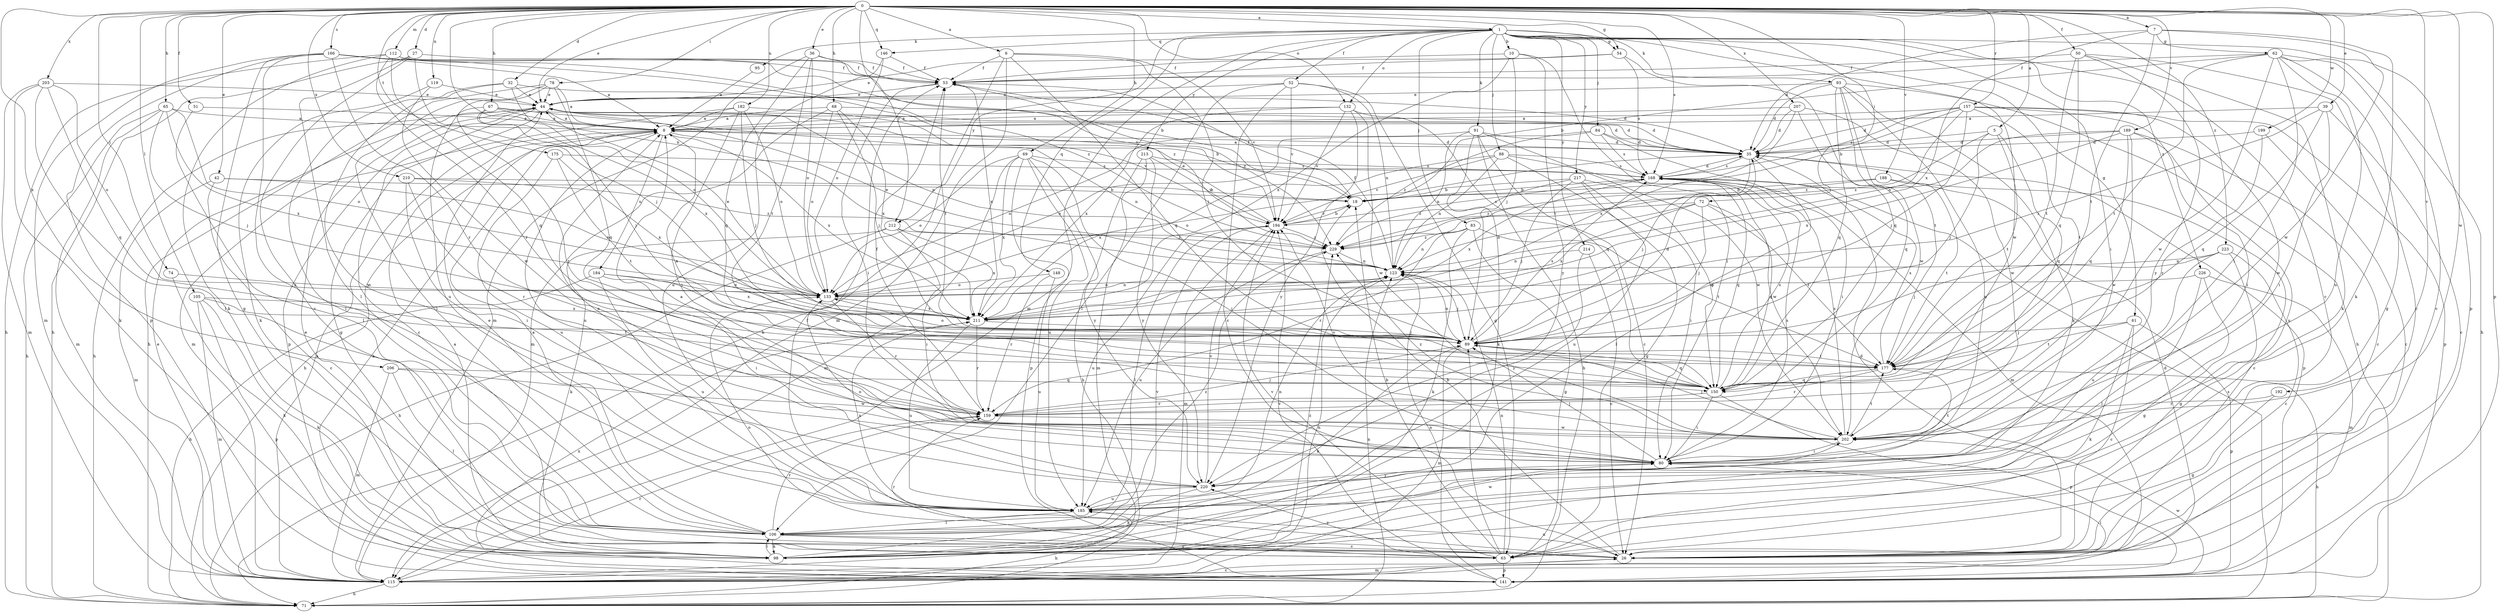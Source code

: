 strict digraph  {
0;
1;
5;
6;
7;
8;
10;
18;
26;
27;
32;
35;
36;
39;
42;
44;
50;
51;
52;
53;
54;
61;
62;
63;
65;
67;
68;
69;
71;
72;
74;
78;
80;
83;
84;
88;
89;
91;
93;
95;
98;
105;
106;
112;
115;
119;
123;
132;
133;
141;
146;
148;
150;
157;
159;
166;
168;
175;
177;
182;
184;
185;
188;
189;
192;
194;
199;
202;
203;
206;
207;
210;
211;
212;
213;
214;
217;
220;
223;
226;
229;
0 -> 1  [label=a];
0 -> 5  [label=a];
0 -> 6  [label=a];
0 -> 7  [label=a];
0 -> 27  [label=d];
0 -> 32  [label=d];
0 -> 36  [label=e];
0 -> 39  [label=e];
0 -> 42  [label=e];
0 -> 44  [label=e];
0 -> 50  [label=f];
0 -> 51  [label=f];
0 -> 54  [label=g];
0 -> 65  [label=h];
0 -> 67  [label=h];
0 -> 68  [label=h];
0 -> 69  [label=h];
0 -> 72  [label=i];
0 -> 74  [label=i];
0 -> 78  [label=i];
0 -> 105  [label=l];
0 -> 112  [label=m];
0 -> 119  [label=n];
0 -> 123  [label=n];
0 -> 132  [label=o];
0 -> 141  [label=p];
0 -> 146  [label=q];
0 -> 157  [label=r];
0 -> 166  [label=s];
0 -> 168  [label=s];
0 -> 175  [label=t];
0 -> 182  [label=u];
0 -> 188  [label=v];
0 -> 189  [label=v];
0 -> 192  [label=v];
0 -> 199  [label=w];
0 -> 202  [label=w];
0 -> 203  [label=x];
0 -> 206  [label=x];
0 -> 207  [label=x];
0 -> 210  [label=x];
0 -> 212  [label=y];
0 -> 223  [label=z];
1 -> 10  [label=b];
1 -> 26  [label=c];
1 -> 52  [label=f];
1 -> 54  [label=g];
1 -> 61  [label=g];
1 -> 80  [label=i];
1 -> 83  [label=j];
1 -> 84  [label=j];
1 -> 88  [label=j];
1 -> 91  [label=k];
1 -> 93  [label=k];
1 -> 95  [label=k];
1 -> 115  [label=m];
1 -> 132  [label=o];
1 -> 141  [label=p];
1 -> 146  [label=q];
1 -> 148  [label=q];
1 -> 202  [label=w];
1 -> 212  [label=y];
1 -> 213  [label=y];
1 -> 214  [label=y];
1 -> 217  [label=y];
1 -> 226  [label=z];
5 -> 35  [label=d];
5 -> 89  [label=j];
5 -> 150  [label=q];
5 -> 177  [label=t];
5 -> 229  [label=z];
6 -> 53  [label=f];
6 -> 71  [label=h];
6 -> 89  [label=j];
6 -> 115  [label=m];
6 -> 150  [label=q];
6 -> 194  [label=v];
7 -> 35  [label=d];
7 -> 62  [label=g];
7 -> 98  [label=k];
7 -> 177  [label=t];
7 -> 202  [label=w];
7 -> 211  [label=x];
8 -> 35  [label=d];
8 -> 71  [label=h];
8 -> 123  [label=n];
8 -> 184  [label=u];
8 -> 185  [label=u];
8 -> 211  [label=x];
10 -> 53  [label=f];
10 -> 80  [label=i];
10 -> 89  [label=j];
10 -> 211  [label=x];
10 -> 220  [label=y];
18 -> 53  [label=f];
18 -> 194  [label=v];
26 -> 18  [label=b];
26 -> 35  [label=d];
26 -> 53  [label=f];
26 -> 115  [label=m];
26 -> 133  [label=o];
26 -> 185  [label=u];
27 -> 26  [label=c];
27 -> 53  [label=f];
27 -> 71  [label=h];
27 -> 89  [label=j];
27 -> 106  [label=l];
32 -> 35  [label=d];
32 -> 44  [label=e];
32 -> 106  [label=l];
32 -> 133  [label=o];
32 -> 220  [label=y];
35 -> 8  [label=a];
35 -> 89  [label=j];
35 -> 106  [label=l];
35 -> 133  [label=o];
35 -> 141  [label=p];
35 -> 168  [label=s];
36 -> 53  [label=f];
36 -> 115  [label=m];
36 -> 133  [label=o];
36 -> 150  [label=q];
36 -> 177  [label=t];
36 -> 229  [label=z];
39 -> 8  [label=a];
39 -> 26  [label=c];
39 -> 80  [label=i];
39 -> 150  [label=q];
39 -> 211  [label=x];
42 -> 18  [label=b];
42 -> 26  [label=c];
42 -> 115  [label=m];
42 -> 133  [label=o];
44 -> 8  [label=a];
44 -> 26  [label=c];
44 -> 35  [label=d];
44 -> 63  [label=g];
44 -> 71  [label=h];
44 -> 123  [label=n];
44 -> 141  [label=p];
50 -> 26  [label=c];
50 -> 53  [label=f];
50 -> 98  [label=k];
50 -> 150  [label=q];
50 -> 177  [label=t];
50 -> 220  [label=y];
51 -> 8  [label=a];
51 -> 106  [label=l];
52 -> 26  [label=c];
52 -> 44  [label=e];
52 -> 63  [label=g];
52 -> 106  [label=l];
52 -> 123  [label=n];
52 -> 194  [label=v];
53 -> 44  [label=e];
53 -> 80  [label=i];
53 -> 211  [label=x];
53 -> 229  [label=z];
54 -> 44  [label=e];
54 -> 53  [label=f];
54 -> 150  [label=q];
54 -> 168  [label=s];
61 -> 26  [label=c];
61 -> 89  [label=j];
61 -> 98  [label=k];
61 -> 141  [label=p];
61 -> 177  [label=t];
62 -> 18  [label=b];
62 -> 26  [label=c];
62 -> 53  [label=f];
62 -> 63  [label=g];
62 -> 71  [label=h];
62 -> 80  [label=i];
62 -> 177  [label=t];
62 -> 185  [label=u];
62 -> 202  [label=w];
63 -> 18  [label=b];
63 -> 89  [label=j];
63 -> 123  [label=n];
63 -> 141  [label=p];
63 -> 159  [label=r];
63 -> 194  [label=v];
63 -> 220  [label=y];
65 -> 8  [label=a];
65 -> 71  [label=h];
65 -> 89  [label=j];
65 -> 115  [label=m];
65 -> 133  [label=o];
65 -> 211  [label=x];
67 -> 8  [label=a];
67 -> 35  [label=d];
67 -> 89  [label=j];
67 -> 159  [label=r];
67 -> 194  [label=v];
67 -> 211  [label=x];
68 -> 8  [label=a];
68 -> 35  [label=d];
68 -> 89  [label=j];
68 -> 115  [label=m];
68 -> 133  [label=o];
68 -> 211  [label=x];
69 -> 80  [label=i];
69 -> 115  [label=m];
69 -> 133  [label=o];
69 -> 141  [label=p];
69 -> 168  [label=s];
69 -> 185  [label=u];
69 -> 211  [label=x];
69 -> 220  [label=y];
71 -> 123  [label=n];
71 -> 168  [label=s];
72 -> 89  [label=j];
72 -> 123  [label=n];
72 -> 150  [label=q];
72 -> 177  [label=t];
72 -> 194  [label=v];
72 -> 211  [label=x];
74 -> 98  [label=k];
74 -> 133  [label=o];
78 -> 8  [label=a];
78 -> 44  [label=e];
78 -> 71  [label=h];
78 -> 106  [label=l];
78 -> 150  [label=q];
78 -> 185  [label=u];
80 -> 8  [label=a];
80 -> 89  [label=j];
80 -> 168  [label=s];
80 -> 177  [label=t];
80 -> 220  [label=y];
83 -> 63  [label=g];
83 -> 98  [label=k];
83 -> 123  [label=n];
83 -> 159  [label=r];
83 -> 177  [label=t];
83 -> 229  [label=z];
84 -> 35  [label=d];
84 -> 80  [label=i];
84 -> 133  [label=o];
84 -> 168  [label=s];
84 -> 229  [label=z];
88 -> 63  [label=g];
88 -> 123  [label=n];
88 -> 168  [label=s];
88 -> 194  [label=v];
88 -> 202  [label=w];
88 -> 211  [label=x];
89 -> 35  [label=d];
89 -> 53  [label=f];
89 -> 98  [label=k];
89 -> 115  [label=m];
89 -> 123  [label=n];
89 -> 133  [label=o];
89 -> 150  [label=q];
89 -> 168  [label=s];
89 -> 177  [label=t];
91 -> 26  [label=c];
91 -> 35  [label=d];
91 -> 71  [label=h];
91 -> 98  [label=k];
91 -> 123  [label=n];
91 -> 133  [label=o];
91 -> 202  [label=w];
93 -> 35  [label=d];
93 -> 44  [label=e];
93 -> 71  [label=h];
93 -> 98  [label=k];
93 -> 150  [label=q];
93 -> 177  [label=t];
93 -> 185  [label=u];
93 -> 202  [label=w];
95 -> 8  [label=a];
98 -> 8  [label=a];
98 -> 44  [label=e];
98 -> 80  [label=i];
98 -> 106  [label=l];
98 -> 194  [label=v];
105 -> 98  [label=k];
105 -> 115  [label=m];
105 -> 141  [label=p];
105 -> 177  [label=t];
105 -> 211  [label=x];
106 -> 8  [label=a];
106 -> 26  [label=c];
106 -> 44  [label=e];
106 -> 63  [label=g];
106 -> 98  [label=k];
106 -> 159  [label=r];
106 -> 202  [label=w];
106 -> 229  [label=z];
112 -> 18  [label=b];
112 -> 53  [label=f];
112 -> 71  [label=h];
112 -> 98  [label=k];
112 -> 150  [label=q];
112 -> 159  [label=r];
112 -> 229  [label=z];
115 -> 8  [label=a];
115 -> 26  [label=c];
115 -> 35  [label=d];
115 -> 44  [label=e];
115 -> 71  [label=h];
115 -> 123  [label=n];
115 -> 159  [label=r];
115 -> 229  [label=z];
119 -> 44  [label=e];
119 -> 98  [label=k];
119 -> 202  [label=w];
123 -> 44  [label=e];
123 -> 53  [label=f];
123 -> 89  [label=j];
123 -> 133  [label=o];
132 -> 8  [label=a];
132 -> 150  [label=q];
132 -> 194  [label=v];
132 -> 202  [label=w];
132 -> 211  [label=x];
132 -> 220  [label=y];
133 -> 44  [label=e];
133 -> 123  [label=n];
133 -> 159  [label=r];
133 -> 211  [label=x];
141 -> 8  [label=a];
141 -> 80  [label=i];
141 -> 123  [label=n];
141 -> 194  [label=v];
141 -> 202  [label=w];
141 -> 211  [label=x];
146 -> 53  [label=f];
146 -> 133  [label=o];
146 -> 185  [label=u];
148 -> 133  [label=o];
148 -> 159  [label=r];
148 -> 185  [label=u];
150 -> 8  [label=a];
150 -> 80  [label=i];
150 -> 141  [label=p];
150 -> 159  [label=r];
150 -> 168  [label=s];
157 -> 8  [label=a];
157 -> 18  [label=b];
157 -> 35  [label=d];
157 -> 80  [label=i];
157 -> 89  [label=j];
157 -> 123  [label=n];
157 -> 141  [label=p];
157 -> 168  [label=s];
157 -> 177  [label=t];
157 -> 202  [label=w];
159 -> 53  [label=f];
159 -> 89  [label=j];
159 -> 202  [label=w];
166 -> 8  [label=a];
166 -> 53  [label=f];
166 -> 63  [label=g];
166 -> 115  [label=m];
166 -> 141  [label=p];
166 -> 159  [label=r];
166 -> 185  [label=u];
166 -> 194  [label=v];
168 -> 18  [label=b];
168 -> 35  [label=d];
168 -> 115  [label=m];
168 -> 150  [label=q];
168 -> 211  [label=x];
175 -> 168  [label=s];
175 -> 177  [label=t];
175 -> 185  [label=u];
175 -> 211  [label=x];
177 -> 71  [label=h];
177 -> 150  [label=q];
177 -> 159  [label=r];
177 -> 168  [label=s];
182 -> 8  [label=a];
182 -> 18  [label=b];
182 -> 80  [label=i];
182 -> 89  [label=j];
182 -> 115  [label=m];
182 -> 133  [label=o];
184 -> 71  [label=h];
184 -> 80  [label=i];
184 -> 133  [label=o];
184 -> 185  [label=u];
184 -> 211  [label=x];
185 -> 71  [label=h];
185 -> 106  [label=l];
185 -> 123  [label=n];
185 -> 211  [label=x];
188 -> 18  [label=b];
188 -> 26  [label=c];
188 -> 177  [label=t];
188 -> 229  [label=z];
189 -> 26  [label=c];
189 -> 35  [label=d];
189 -> 150  [label=q];
189 -> 185  [label=u];
189 -> 202  [label=w];
189 -> 211  [label=x];
189 -> 229  [label=z];
192 -> 63  [label=g];
192 -> 159  [label=r];
194 -> 18  [label=b];
194 -> 44  [label=e];
194 -> 106  [label=l];
194 -> 115  [label=m];
194 -> 168  [label=s];
194 -> 185  [label=u];
194 -> 229  [label=z];
199 -> 26  [label=c];
199 -> 35  [label=d];
199 -> 159  [label=r];
202 -> 80  [label=i];
202 -> 89  [label=j];
202 -> 168  [label=s];
202 -> 177  [label=t];
202 -> 194  [label=v];
202 -> 229  [label=z];
203 -> 44  [label=e];
203 -> 98  [label=k];
203 -> 106  [label=l];
203 -> 115  [label=m];
203 -> 133  [label=o];
203 -> 150  [label=q];
206 -> 106  [label=l];
206 -> 115  [label=m];
206 -> 150  [label=q];
206 -> 202  [label=w];
207 -> 8  [label=a];
207 -> 35  [label=d];
207 -> 150  [label=q];
207 -> 202  [label=w];
207 -> 211  [label=x];
210 -> 18  [label=b];
210 -> 80  [label=i];
210 -> 159  [label=r];
210 -> 229  [label=z];
211 -> 89  [label=j];
211 -> 159  [label=r];
211 -> 185  [label=u];
212 -> 71  [label=h];
212 -> 80  [label=i];
212 -> 98  [label=k];
212 -> 211  [label=x];
212 -> 229  [label=z];
213 -> 71  [label=h];
213 -> 115  [label=m];
213 -> 168  [label=s];
213 -> 194  [label=v];
213 -> 220  [label=y];
214 -> 26  [label=c];
214 -> 123  [label=n];
214 -> 220  [label=y];
217 -> 18  [label=b];
217 -> 80  [label=i];
217 -> 89  [label=j];
217 -> 150  [label=q];
217 -> 185  [label=u];
217 -> 229  [label=z];
220 -> 8  [label=a];
220 -> 98  [label=k];
220 -> 133  [label=o];
220 -> 185  [label=u];
220 -> 194  [label=v];
223 -> 26  [label=c];
223 -> 63  [label=g];
223 -> 89  [label=j];
223 -> 123  [label=n];
223 -> 185  [label=u];
226 -> 63  [label=g];
226 -> 106  [label=l];
226 -> 115  [label=m];
226 -> 133  [label=o];
229 -> 123  [label=n];
229 -> 185  [label=u];
}
